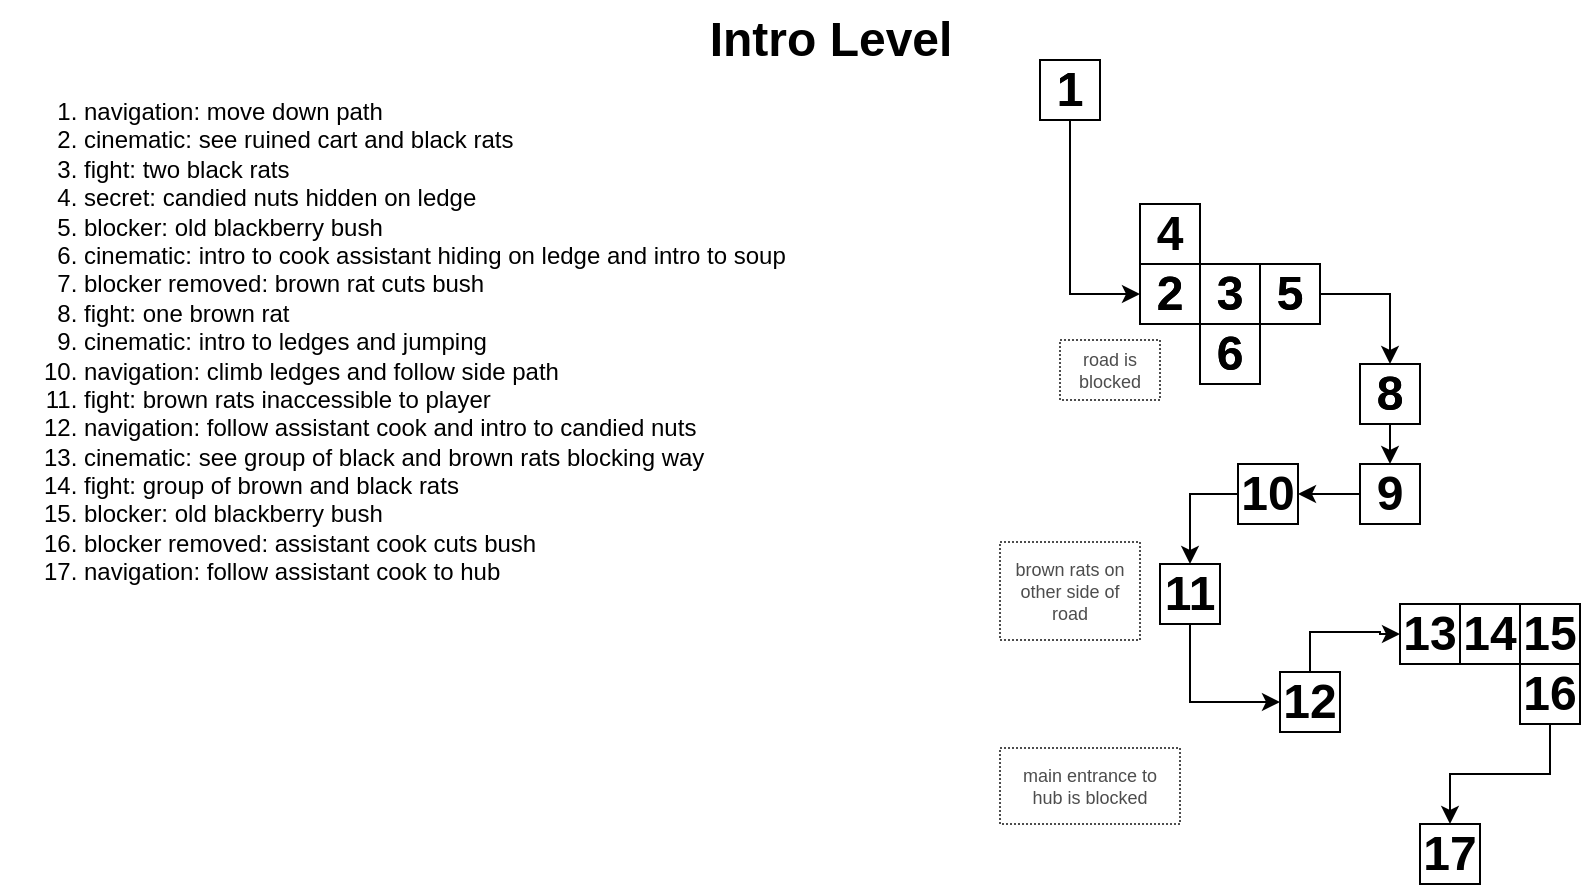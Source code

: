 <mxfile version="22.1.8" type="device">
  <diagram name="Page-1" id="y5V9inDoHqL2WayP6YkX">
    <mxGraphModel dx="1311" dy="741" grid="1" gridSize="10" guides="1" tooltips="1" connect="1" arrows="1" fold="1" page="1" pageScale="1" pageWidth="850" pageHeight="1100" math="0" shadow="0">
      <root>
        <mxCell id="0" />
        <mxCell id="1" parent="0" />
        <mxCell id="SMsqWRc1ZmiGw2bDy1Mg-2" value="Intro Level" style="text;strokeColor=none;fillColor=none;html=1;fontSize=24;fontStyle=1;verticalAlign=middle;align=center;" parent="1" vertex="1">
          <mxGeometry x="375" y="10" width="100" height="40" as="geometry" />
        </mxCell>
        <mxCell id="SMsqWRc1ZmiGw2bDy1Mg-5" value="&lt;ol&gt;&lt;li style=&quot;border-color: var(--border-color);&quot;&gt;navigation: move down path&lt;/li&gt;&lt;li style=&quot;border-color: var(--border-color);&quot;&gt;cinematic: see ruined cart and black rats&lt;/li&gt;&lt;li style=&quot;border-color: var(--border-color);&quot;&gt;fight: two black rats&lt;/li&gt;&lt;li style=&quot;border-color: var(--border-color);&quot;&gt;secret: candied nuts hidden on ledge&lt;/li&gt;&lt;li style=&quot;border-color: var(--border-color);&quot;&gt;blocker: old blackberry bush&lt;/li&gt;&lt;li style=&quot;border-color: var(--border-color);&quot;&gt;cinematic: intro to cook assistant hiding on ledge and intro to soup&lt;/li&gt;&lt;li style=&quot;border-color: var(--border-color);&quot;&gt;blocker removed: brown rat cuts bush&lt;/li&gt;&lt;li style=&quot;border-color: var(--border-color);&quot;&gt;fight: one brown rat&lt;/li&gt;&lt;li style=&quot;border-color: var(--border-color);&quot;&gt;cinematic: intro to ledges and jumping&lt;/li&gt;&lt;li style=&quot;border-color: var(--border-color);&quot;&gt;navigation: climb ledges and follow side path&lt;/li&gt;&lt;li style=&quot;border-color: var(--border-color);&quot;&gt;fight: brown rats inaccessible to player&lt;/li&gt;&lt;li style=&quot;border-color: var(--border-color);&quot;&gt;navigation: follow assistant cook and intro to candied nuts&lt;/li&gt;&lt;li style=&quot;border-color: var(--border-color);&quot;&gt;cinematic: see group of black and brown rats blocking way&lt;/li&gt;&lt;li style=&quot;border-color: var(--border-color);&quot;&gt;fight: group of brown and black rats&lt;/li&gt;&lt;li style=&quot;border-color: var(--border-color);&quot;&gt;blocker: old blackberry bush&lt;/li&gt;&lt;li style=&quot;border-color: var(--border-color);&quot;&gt;blocker removed: assistant cook cuts bush&lt;/li&gt;&lt;li style=&quot;border-color: var(--border-color);&quot;&gt;navigation: follow assistant cook to hub&lt;/li&gt;&lt;/ol&gt;" style="text;strokeColor=none;fillColor=none;html=1;whiteSpace=wrap;verticalAlign=top;overflow=hidden;" parent="1" vertex="1">
          <mxGeometry x="10" y="40" width="470" height="290" as="geometry" />
        </mxCell>
        <mxCell id="adQPF6KMkiLTni0f9olR-14" style="edgeStyle=orthogonalEdgeStyle;rounded=0;orthogonalLoop=1;jettySize=auto;html=1;exitX=0.5;exitY=1;exitDx=0;exitDy=0;entryX=0;entryY=0.5;entryDx=0;entryDy=0;" edge="1" parent="1" source="adQPF6KMkiLTni0f9olR-8" target="adQPF6KMkiLTni0f9olR-13">
          <mxGeometry relative="1" as="geometry" />
        </mxCell>
        <mxCell id="adQPF6KMkiLTni0f9olR-8" value="&lt;b style=&quot;font-size: 24px;&quot;&gt;1&lt;/b&gt;" style="text;html=1;strokeColor=none;fillColor=none;align=center;verticalAlign=middle;whiteSpace=wrap;rounded=0;fontSize=24;" vertex="1" parent="1">
          <mxGeometry x="530" y="40" width="30" height="30" as="geometry" />
        </mxCell>
        <mxCell id="adQPF6KMkiLTni0f9olR-13" value="&lt;b style=&quot;font-size: 24px;&quot;&gt;2&lt;/b&gt;" style="text;html=1;strokeColor=none;fillColor=none;align=center;verticalAlign=middle;whiteSpace=wrap;rounded=0;fontSize=24;" vertex="1" parent="1">
          <mxGeometry x="580" y="142" width="30" height="30" as="geometry" />
        </mxCell>
        <mxCell id="adQPF6KMkiLTni0f9olR-15" value="&lt;b style=&quot;font-size: 24px;&quot;&gt;3&lt;/b&gt;" style="text;html=1;strokeColor=none;fillColor=none;align=center;verticalAlign=middle;whiteSpace=wrap;rounded=0;fontSize=24;" vertex="1" parent="1">
          <mxGeometry x="610" y="142" width="30" height="30" as="geometry" />
        </mxCell>
        <mxCell id="adQPF6KMkiLTni0f9olR-20" style="edgeStyle=orthogonalEdgeStyle;rounded=0;orthogonalLoop=1;jettySize=auto;html=1;exitX=1;exitY=0.5;exitDx=0;exitDy=0;" edge="1" parent="1" source="adQPF6KMkiLTni0f9olR-17" target="adQPF6KMkiLTni0f9olR-19">
          <mxGeometry relative="1" as="geometry" />
        </mxCell>
        <mxCell id="adQPF6KMkiLTni0f9olR-17" value="&lt;b style=&quot;font-size: 24px;&quot;&gt;5&lt;/b&gt;" style="text;html=1;strokeColor=none;fillColor=none;align=center;verticalAlign=middle;whiteSpace=wrap;rounded=0;fontSize=24;" vertex="1" parent="1">
          <mxGeometry x="640" y="142" width="30" height="30" as="geometry" />
        </mxCell>
        <mxCell id="adQPF6KMkiLTni0f9olR-18" value="&lt;b style=&quot;font-size: 24px;&quot;&gt;6&lt;/b&gt;" style="text;html=1;strokeColor=none;fillColor=none;align=center;verticalAlign=middle;whiteSpace=wrap;rounded=0;fontSize=24;" vertex="1" parent="1">
          <mxGeometry x="610" y="172" width="30" height="30" as="geometry" />
        </mxCell>
        <mxCell id="adQPF6KMkiLTni0f9olR-33" style="edgeStyle=orthogonalEdgeStyle;rounded=0;orthogonalLoop=1;jettySize=auto;html=1;exitX=0.5;exitY=1;exitDx=0;exitDy=0;entryX=0.5;entryY=0;entryDx=0;entryDy=0;" edge="1" parent="1" source="adQPF6KMkiLTni0f9olR-19" target="adQPF6KMkiLTni0f9olR-21">
          <mxGeometry relative="1" as="geometry" />
        </mxCell>
        <mxCell id="adQPF6KMkiLTni0f9olR-19" value="&lt;b style=&quot;font-size: 24px;&quot;&gt;8&lt;/b&gt;" style="text;html=1;strokeColor=none;fillColor=none;align=center;verticalAlign=middle;whiteSpace=wrap;rounded=0;fontSize=24;" vertex="1" parent="1">
          <mxGeometry x="690" y="192" width="30" height="30" as="geometry" />
        </mxCell>
        <mxCell id="adQPF6KMkiLTni0f9olR-34" style="edgeStyle=orthogonalEdgeStyle;rounded=0;orthogonalLoop=1;jettySize=auto;html=1;exitX=0;exitY=0.5;exitDx=0;exitDy=0;entryX=1;entryY=0.5;entryDx=0;entryDy=0;" edge="1" parent="1" source="adQPF6KMkiLTni0f9olR-21" target="adQPF6KMkiLTni0f9olR-23">
          <mxGeometry relative="1" as="geometry" />
        </mxCell>
        <mxCell id="adQPF6KMkiLTni0f9olR-21" value="&lt;b style=&quot;font-size: 24px;&quot;&gt;9&lt;/b&gt;" style="text;html=1;strokeColor=default;fillColor=none;align=center;verticalAlign=middle;whiteSpace=wrap;rounded=0;fontSize=24;glass=0;shadow=0;perimeterSpacing=0;" vertex="1" parent="1">
          <mxGeometry x="690" y="242" width="30" height="30" as="geometry" />
        </mxCell>
        <mxCell id="adQPF6KMkiLTni0f9olR-36" style="edgeStyle=orthogonalEdgeStyle;rounded=0;orthogonalLoop=1;jettySize=auto;html=1;exitX=0;exitY=0.5;exitDx=0;exitDy=0;entryX=0.5;entryY=0;entryDx=0;entryDy=0;" edge="1" parent="1" source="adQPF6KMkiLTni0f9olR-23" target="adQPF6KMkiLTni0f9olR-24">
          <mxGeometry relative="1" as="geometry" />
        </mxCell>
        <mxCell id="adQPF6KMkiLTni0f9olR-23" value="&lt;b style=&quot;font-size: 24px;&quot;&gt;10&lt;/b&gt;" style="text;html=1;strokeColor=default;fillColor=none;align=center;verticalAlign=middle;whiteSpace=wrap;rounded=0;fontSize=24;glass=0;shadow=0;perimeterSpacing=0;" vertex="1" parent="1">
          <mxGeometry x="629" y="242" width="30" height="30" as="geometry" />
        </mxCell>
        <mxCell id="adQPF6KMkiLTni0f9olR-38" style="edgeStyle=orthogonalEdgeStyle;rounded=0;orthogonalLoop=1;jettySize=auto;html=1;exitX=0.5;exitY=1;exitDx=0;exitDy=0;entryX=0;entryY=0.5;entryDx=0;entryDy=0;" edge="1" parent="1" source="adQPF6KMkiLTni0f9olR-24" target="adQPF6KMkiLTni0f9olR-37">
          <mxGeometry relative="1" as="geometry" />
        </mxCell>
        <mxCell id="adQPF6KMkiLTni0f9olR-24" value="&lt;b style=&quot;font-size: 24px;&quot;&gt;11&lt;br&gt;&lt;/b&gt;" style="text;html=1;strokeColor=default;fillColor=none;align=center;verticalAlign=middle;whiteSpace=wrap;rounded=0;fontSize=24;glass=0;shadow=0;perimeterSpacing=0;" vertex="1" parent="1">
          <mxGeometry x="590" y="292" width="30" height="30" as="geometry" />
        </mxCell>
        <mxCell id="adQPF6KMkiLTni0f9olR-57" style="edgeStyle=orthogonalEdgeStyle;rounded=0;orthogonalLoop=1;jettySize=auto;html=1;exitX=0.5;exitY=0;exitDx=0;exitDy=0;entryX=0;entryY=0.5;entryDx=0;entryDy=0;" edge="1" parent="1" source="adQPF6KMkiLTni0f9olR-37" target="adQPF6KMkiLTni0f9olR-40">
          <mxGeometry relative="1" as="geometry" />
        </mxCell>
        <mxCell id="adQPF6KMkiLTni0f9olR-37" value="&lt;b style=&quot;font-size: 24px;&quot;&gt;12&lt;br&gt;&lt;/b&gt;" style="text;html=1;strokeColor=default;fillColor=none;align=center;verticalAlign=middle;whiteSpace=wrap;rounded=0;fontSize=24;glass=0;shadow=0;perimeterSpacing=0;" vertex="1" parent="1">
          <mxGeometry x="650" y="346" width="30" height="30" as="geometry" />
        </mxCell>
        <mxCell id="adQPF6KMkiLTni0f9olR-40" value="&lt;b style=&quot;font-size: 24px;&quot;&gt;13&lt;br&gt;&lt;/b&gt;" style="text;html=1;strokeColor=default;fillColor=none;align=center;verticalAlign=middle;whiteSpace=wrap;rounded=0;fontSize=24;glass=0;shadow=0;perimeterSpacing=0;" vertex="1" parent="1">
          <mxGeometry x="710" y="312" width="30" height="30" as="geometry" />
        </mxCell>
        <mxCell id="adQPF6KMkiLTni0f9olR-43" value="&lt;b style=&quot;font-size: 24px;&quot;&gt;1&lt;/b&gt;" style="text;html=1;strokeColor=default;fillColor=none;align=center;verticalAlign=middle;whiteSpace=wrap;rounded=0;fontSize=24;glass=0;shadow=0;perimeterSpacing=0;" vertex="1" parent="1">
          <mxGeometry x="530" y="40" width="30" height="30" as="geometry" />
        </mxCell>
        <mxCell id="adQPF6KMkiLTni0f9olR-44" value="&lt;b style=&quot;font-size: 24px;&quot;&gt;4&lt;/b&gt;" style="text;html=1;strokeColor=default;fillColor=none;align=center;verticalAlign=middle;whiteSpace=wrap;rounded=0;fontSize=24;glass=0;shadow=0;perimeterSpacing=0;" vertex="1" parent="1">
          <mxGeometry x="580" y="112" width="30" height="30" as="geometry" />
        </mxCell>
        <mxCell id="adQPF6KMkiLTni0f9olR-45" value="&lt;b style=&quot;font-size: 24px;&quot;&gt;2&lt;/b&gt;" style="text;html=1;strokeColor=default;fillColor=none;align=center;verticalAlign=middle;whiteSpace=wrap;rounded=0;fontSize=24;glass=0;shadow=0;perimeterSpacing=0;" vertex="1" parent="1">
          <mxGeometry x="580" y="142" width="30" height="30" as="geometry" />
        </mxCell>
        <mxCell id="adQPF6KMkiLTni0f9olR-46" value="&lt;b style=&quot;font-size: 24px;&quot;&gt;3&lt;/b&gt;" style="text;html=1;strokeColor=default;fillColor=none;align=center;verticalAlign=middle;whiteSpace=wrap;rounded=0;fontSize=24;glass=0;shadow=0;perimeterSpacing=0;" vertex="1" parent="1">
          <mxGeometry x="610" y="142" width="30" height="30" as="geometry" />
        </mxCell>
        <mxCell id="adQPF6KMkiLTni0f9olR-47" value="&lt;b style=&quot;font-size: 24px;&quot;&gt;6&lt;/b&gt;" style="text;html=1;strokeColor=default;fillColor=none;align=center;verticalAlign=middle;whiteSpace=wrap;rounded=0;fontSize=24;glass=0;shadow=0;perimeterSpacing=0;" vertex="1" parent="1">
          <mxGeometry x="610" y="172" width="30" height="30" as="geometry" />
        </mxCell>
        <mxCell id="adQPF6KMkiLTni0f9olR-48" value="&lt;b style=&quot;font-size: 24px;&quot;&gt;5&lt;/b&gt;" style="text;html=1;strokeColor=default;fillColor=none;align=center;verticalAlign=middle;whiteSpace=wrap;rounded=0;fontSize=24;glass=0;shadow=0;perimeterSpacing=0;" vertex="1" parent="1">
          <mxGeometry x="640" y="142" width="30" height="30" as="geometry" />
        </mxCell>
        <mxCell id="adQPF6KMkiLTni0f9olR-49" value="&lt;b style=&quot;font-size: 24px;&quot;&gt;8&lt;/b&gt;" style="text;html=1;strokeColor=default;fillColor=none;align=center;verticalAlign=middle;whiteSpace=wrap;rounded=0;fontSize=24;glass=0;shadow=0;perimeterSpacing=0;" vertex="1" parent="1">
          <mxGeometry x="690" y="192" width="30" height="30" as="geometry" />
        </mxCell>
        <mxCell id="adQPF6KMkiLTni0f9olR-50" value="&lt;b style=&quot;font-size: 24px;&quot;&gt;14&lt;br&gt;&lt;/b&gt;" style="text;html=1;strokeColor=default;fillColor=none;align=center;verticalAlign=middle;whiteSpace=wrap;rounded=0;fontSize=24;glass=0;shadow=0;perimeterSpacing=0;" vertex="1" parent="1">
          <mxGeometry x="740" y="312" width="30" height="30" as="geometry" />
        </mxCell>
        <mxCell id="adQPF6KMkiLTni0f9olR-51" value="&lt;b style=&quot;font-size: 24px;&quot;&gt;15&lt;br&gt;&lt;/b&gt;" style="text;html=1;strokeColor=default;fillColor=none;align=center;verticalAlign=middle;whiteSpace=wrap;rounded=0;fontSize=24;glass=0;shadow=0;perimeterSpacing=0;" vertex="1" parent="1">
          <mxGeometry x="770" y="312" width="30" height="30" as="geometry" />
        </mxCell>
        <mxCell id="adQPF6KMkiLTni0f9olR-58" style="edgeStyle=orthogonalEdgeStyle;rounded=0;orthogonalLoop=1;jettySize=auto;html=1;exitX=0.5;exitY=1;exitDx=0;exitDy=0;entryX=0.5;entryY=0;entryDx=0;entryDy=0;" edge="1" parent="1" source="adQPF6KMkiLTni0f9olR-52" target="adQPF6KMkiLTni0f9olR-53">
          <mxGeometry relative="1" as="geometry" />
        </mxCell>
        <mxCell id="adQPF6KMkiLTni0f9olR-52" value="&lt;b style=&quot;font-size: 24px;&quot;&gt;16&lt;br&gt;&lt;/b&gt;" style="text;html=1;strokeColor=default;fillColor=none;align=center;verticalAlign=middle;whiteSpace=wrap;rounded=0;fontSize=24;glass=0;shadow=0;perimeterSpacing=0;" vertex="1" parent="1">
          <mxGeometry x="770" y="342" width="30" height="30" as="geometry" />
        </mxCell>
        <mxCell id="adQPF6KMkiLTni0f9olR-53" value="&lt;b style=&quot;font-size: 24px;&quot;&gt;17&lt;br&gt;&lt;/b&gt;" style="text;html=1;strokeColor=default;fillColor=none;align=center;verticalAlign=middle;whiteSpace=wrap;rounded=0;fontSize=24;glass=0;shadow=0;perimeterSpacing=0;" vertex="1" parent="1">
          <mxGeometry x="720" y="422" width="30" height="30" as="geometry" />
        </mxCell>
        <mxCell id="adQPF6KMkiLTni0f9olR-60" value="road is&lt;br style=&quot;font-size: 9px;&quot;&gt;blocked" style="text;strokeColor=#4D4D4D;fillColor=none;align=center;verticalAlign=middle;rounded=0;fontSize=9;dashed=1;dashPattern=1 1;fontColor=#4D4D4D;labelBorderColor=none;whiteSpace=wrap;html=1;" vertex="1" parent="1">
          <mxGeometry x="540" y="180" width="50" height="30" as="geometry" />
        </mxCell>
        <mxCell id="adQPF6KMkiLTni0f9olR-62" value="main entrance to &lt;br&gt;hub is blocked" style="text;strokeColor=#4D4D4D;fillColor=none;align=center;verticalAlign=middle;rounded=0;fontSize=9;dashed=1;dashPattern=1 1;fontColor=#4D4D4D;labelBorderColor=none;whiteSpace=wrap;html=1;" vertex="1" parent="1">
          <mxGeometry x="510" y="384" width="90" height="38" as="geometry" />
        </mxCell>
        <mxCell id="adQPF6KMkiLTni0f9olR-63" value="brown rats on other side of road" style="text;strokeColor=#4D4D4D;fillColor=none;align=center;verticalAlign=middle;rounded=0;fontSize=9;dashed=1;dashPattern=1 1;fontColor=#4D4D4D;labelBorderColor=none;whiteSpace=wrap;html=1;" vertex="1" parent="1">
          <mxGeometry x="510" y="281" width="70" height="49" as="geometry" />
        </mxCell>
      </root>
    </mxGraphModel>
  </diagram>
</mxfile>
